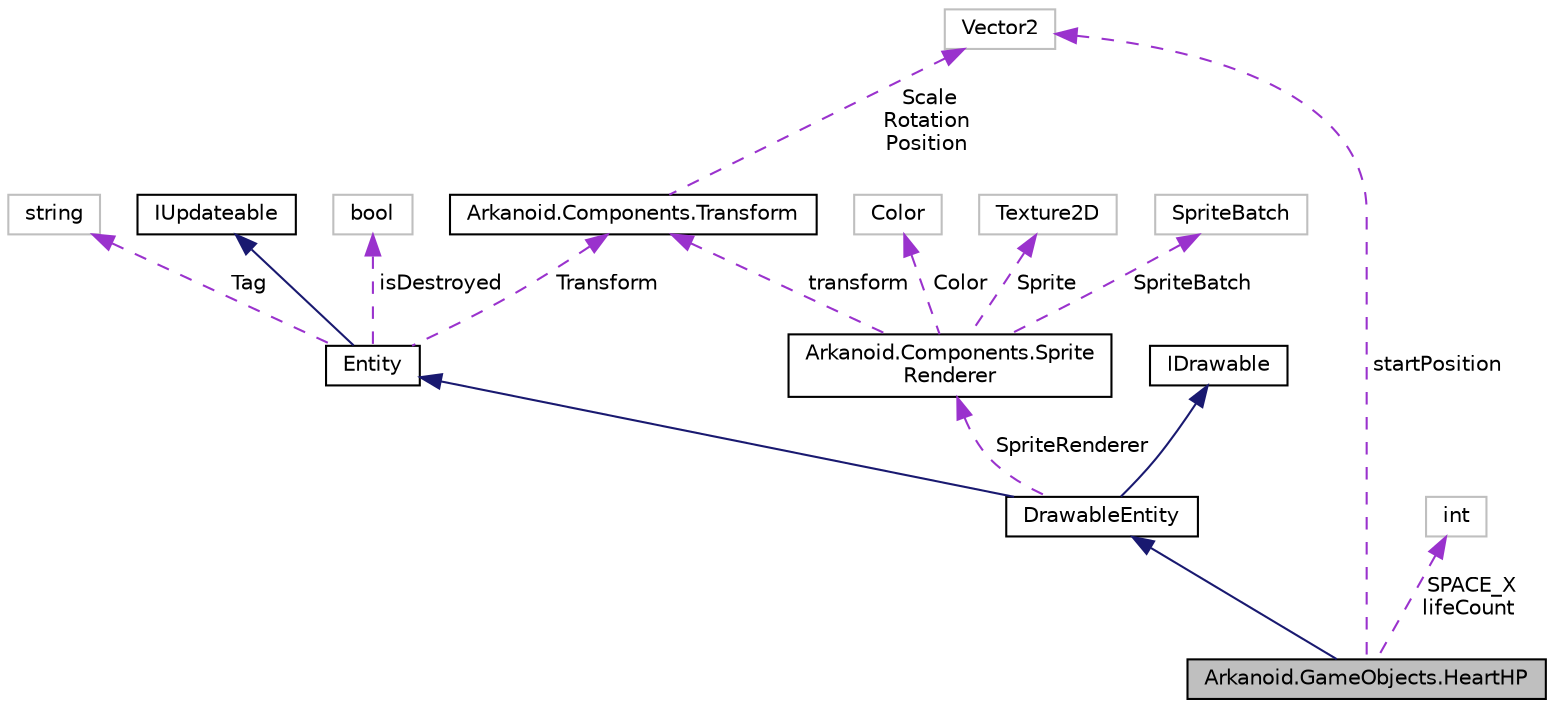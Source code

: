 digraph "Arkanoid.GameObjects.HeartHP"
{
 // INTERACTIVE_SVG=YES
  edge [fontname="Helvetica",fontsize="10",labelfontname="Helvetica",labelfontsize="10"];
  node [fontname="Helvetica",fontsize="10",shape=record];
  Node5 [label="Arkanoid.GameObjects.HeartHP",height=0.2,width=0.4,color="black", fillcolor="grey75", style="filled", fontcolor="black"];
  Node6 -> Node5 [dir="back",color="midnightblue",fontsize="10",style="solid",fontname="Helvetica"];
  Node6 [label="DrawableEntity",height=0.2,width=0.4,color="black", fillcolor="white", style="filled",URL="$class_arkanoid_1_1_drawable_entity.html",tooltip="Class for entities with textures "];
  Node7 -> Node6 [dir="back",color="midnightblue",fontsize="10",style="solid",fontname="Helvetica"];
  Node7 [label="Entity",height=0.2,width=0.4,color="black", fillcolor="white", style="filled",URL="$class_arkanoid_1_1_entity.html",tooltip="Basic class for objects (every updateable body in the scene must inherit from it) ..."];
  Node8 -> Node7 [dir="back",color="midnightblue",fontsize="10",style="solid",fontname="Helvetica"];
  Node8 [label="IUpdateable",height=0.2,width=0.4,color="black", fillcolor="white", style="filled",URL="$interface_arkanoid_1_1_i_updateable.html",tooltip="Basic interface for objects which should be updated every frame "];
  Node9 -> Node7 [dir="back",color="darkorchid3",fontsize="10",style="dashed",label=" Tag" ,fontname="Helvetica"];
  Node9 [label="string",height=0.2,width=0.4,color="grey75", fillcolor="white", style="filled"];
  Node10 -> Node7 [dir="back",color="darkorchid3",fontsize="10",style="dashed",label=" Transform" ,fontname="Helvetica"];
  Node10 [label="Arkanoid.Components.Transform",height=0.2,width=0.4,color="black", fillcolor="white", style="filled",URL="$class_arkanoid_1_1_components_1_1_transform.html",tooltip="Class containing position, rotation and scale of the entity "];
  Node11 -> Node10 [dir="back",color="darkorchid3",fontsize="10",style="dashed",label=" Scale\nRotation\nPosition" ,fontname="Helvetica"];
  Node11 [label="Vector2",height=0.2,width=0.4,color="grey75", fillcolor="white", style="filled"];
  Node12 -> Node7 [dir="back",color="darkorchid3",fontsize="10",style="dashed",label=" isDestroyed" ,fontname="Helvetica"];
  Node12 [label="bool",height=0.2,width=0.4,color="grey75", fillcolor="white", style="filled"];
  Node13 -> Node6 [dir="back",color="midnightblue",fontsize="10",style="solid",fontname="Helvetica"];
  Node13 [label="IDrawable",height=0.2,width=0.4,color="black", fillcolor="white", style="filled",URL="$interface_arkanoid_1_1_i_drawable.html",tooltip="Interface for objects drawn on the screen "];
  Node14 -> Node6 [dir="back",color="darkorchid3",fontsize="10",style="dashed",label=" SpriteRenderer" ,fontname="Helvetica"];
  Node14 [label="Arkanoid.Components.Sprite\lRenderer",height=0.2,width=0.4,color="black", fillcolor="white", style="filled",URL="$class_arkanoid_1_1_components_1_1_sprite_renderer.html",tooltip="Component class taking care of drawing texture it contains "];
  Node15 -> Node14 [dir="back",color="darkorchid3",fontsize="10",style="dashed",label=" SpriteBatch" ,fontname="Helvetica"];
  Node15 [label="SpriteBatch",height=0.2,width=0.4,color="grey75", fillcolor="white", style="filled"];
  Node10 -> Node14 [dir="back",color="darkorchid3",fontsize="10",style="dashed",label=" transform" ,fontname="Helvetica"];
  Node16 -> Node14 [dir="back",color="darkorchid3",fontsize="10",style="dashed",label=" Color" ,fontname="Helvetica"];
  Node16 [label="Color",height=0.2,width=0.4,color="grey75", fillcolor="white", style="filled"];
  Node17 -> Node14 [dir="back",color="darkorchid3",fontsize="10",style="dashed",label=" Sprite" ,fontname="Helvetica"];
  Node17 [label="Texture2D",height=0.2,width=0.4,color="grey75", fillcolor="white", style="filled"];
  Node11 -> Node5 [dir="back",color="darkorchid3",fontsize="10",style="dashed",label=" startPosition" ,fontname="Helvetica"];
  Node18 -> Node5 [dir="back",color="darkorchid3",fontsize="10",style="dashed",label=" SPACE_X\nlifeCount" ,fontname="Helvetica"];
  Node18 [label="int",height=0.2,width=0.4,color="grey75", fillcolor="white", style="filled"];
}
